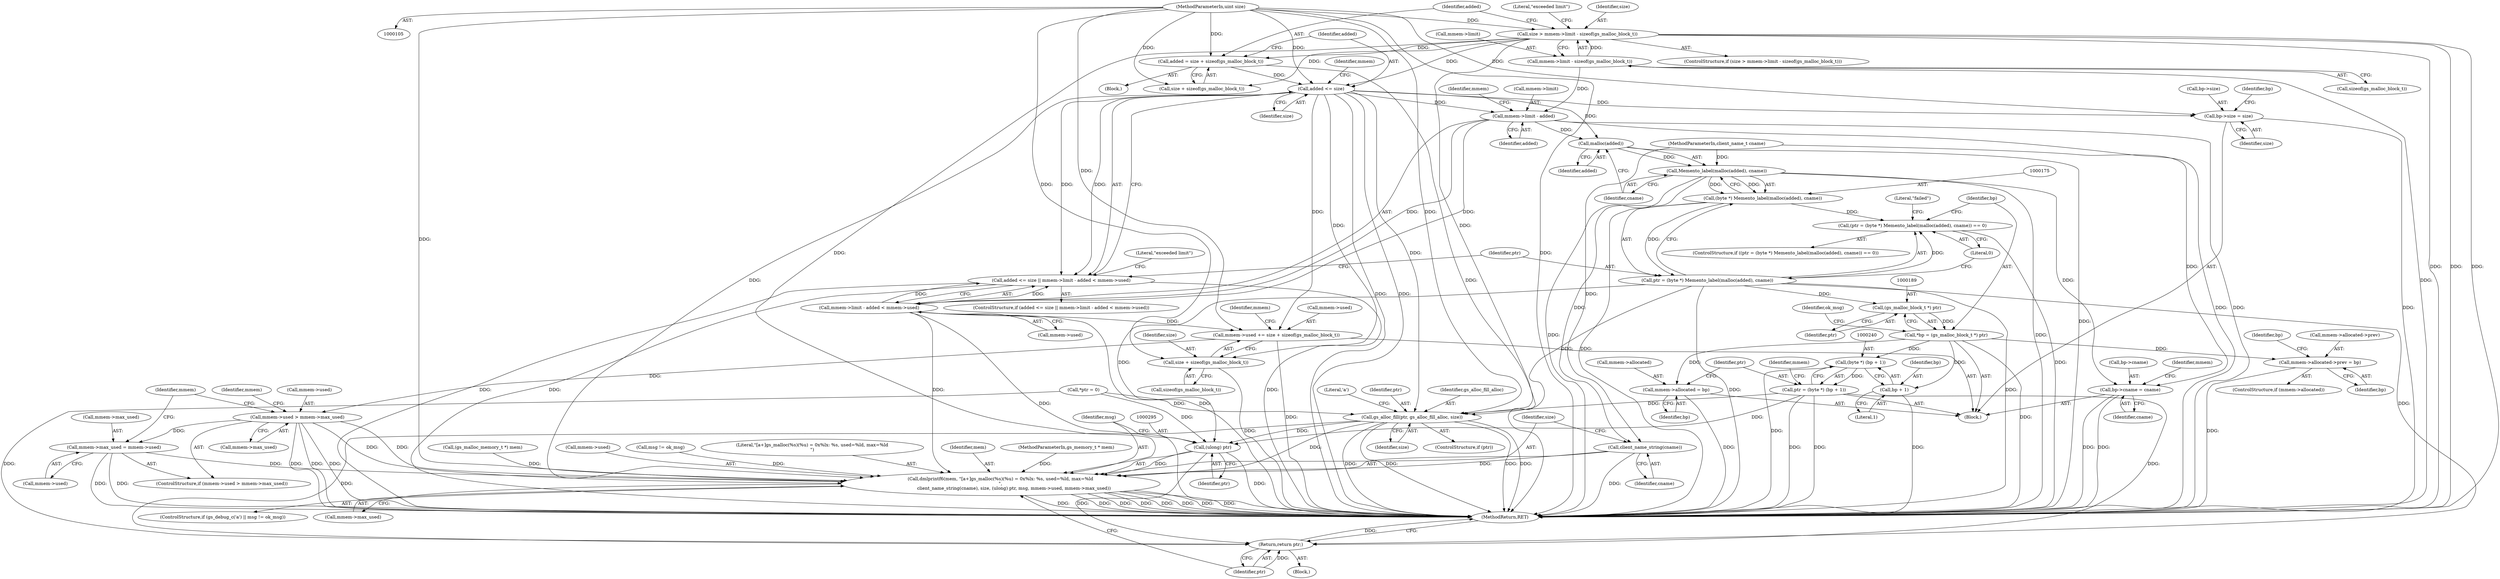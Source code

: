 digraph "0_moodle_0c0b0859ae1aba64861599f0e7f74f143f305932@integer" {
"1000147" [label="(Call,added = size + sizeof(gs_malloc_block_t))"];
"1000133" [label="(Call,size > mmem->limit - sizeof(gs_malloc_block_t))"];
"1000107" [label="(MethodParameterIn,uint size)"];
"1000135" [label="(Call,mmem->limit - sizeof(gs_malloc_block_t))"];
"1000155" [label="(Call,added <= size)"];
"1000154" [label="(Call,added <= size || mmem->limit - added < mmem->used)"];
"1000159" [label="(Call,mmem->limit - added)"];
"1000158" [label="(Call,mmem->limit - added < mmem->used)"];
"1000244" [label="(Call,mmem->used += size + sizeof(gs_malloc_block_t))"];
"1000253" [label="(Call,mmem->used > mmem->max_used)"];
"1000260" [label="(Call,mmem->max_used = mmem->used)"];
"1000288" [label="(Call,dmlprintf6(mem, \"[a+]gs_malloc(%s)(%u) = 0x%lx: %s, used=%ld, max=%ld\n\",\n                   client_name_string(cname), size, (ulong) ptr, msg, mmem->used, mmem->max_used))"];
"1000177" [label="(Call,malloc(added))"];
"1000176" [label="(Call,Memento_label(malloc(added), cname))"];
"1000174" [label="(Call,(byte *) Memento_label(malloc(added), cname))"];
"1000171" [label="(Call,(ptr = (byte *) Memento_label(malloc(added), cname)) == 0)"];
"1000172" [label="(Call,ptr = (byte *) Memento_label(malloc(added), cname))"];
"1000188" [label="(Call,(gs_malloc_block_t *) ptr)"];
"1000186" [label="(Call,*bp = (gs_malloc_block_t *) ptr)"];
"1000197" [label="(Call,mmem->allocated->prev = bp)"];
"1000232" [label="(Call,mmem->allocated = bp)"];
"1000239" [label="(Call,(byte *) (bp + 1))"];
"1000237" [label="(Call,ptr = (byte *) (bp + 1))"];
"1000277" [label="(Call,gs_alloc_fill(ptr, gs_alloc_fill_alloc, size))"];
"1000294" [label="(Call,(ulong) ptr)"];
"1000304" [label="(Return,return ptr;)"];
"1000241" [label="(Call,bp + 1)"];
"1000227" [label="(Call,bp->cname = cname)"];
"1000291" [label="(Call,client_name_string(cname))"];
"1000216" [label="(Call,bp->size = size)"];
"1000248" [label="(Call,size + sizeof(gs_malloc_block_t))"];
"1000227" [label="(Call,bp->cname = cname)"];
"1000133" [label="(Call,size > mmem->limit - sizeof(gs_malloc_block_t))"];
"1000177" [label="(Call,malloc(added))"];
"1000241" [label="(Call,bp + 1)"];
"1000275" [label="(ControlStructure,if (ptr))"];
"1000279" [label="(Identifier,gs_alloc_fill_alloc)"];
"1000277" [label="(Call,gs_alloc_fill(ptr, gs_alloc_fill_alloc, size))"];
"1000134" [label="(Identifier,size)"];
"1000252" [label="(ControlStructure,if (mmem->used > mmem->max_used))"];
"1000203" [label="(Identifier,bp)"];
"1000264" [label="(Call,mmem->used)"];
"1000257" [label="(Call,mmem->max_used)"];
"1000187" [label="(Identifier,bp)"];
"1000250" [label="(Call,sizeof(gs_malloc_block_t))"];
"1000233" [label="(Call,mmem->allocated)"];
"1000301" [label="(Call,mmem->max_used)"];
"1000135" [label="(Call,mmem->limit - sizeof(gs_malloc_block_t))"];
"1000139" [label="(Call,sizeof(gs_malloc_block_t))"];
"1000260" [label="(Call,mmem->max_used = mmem->used)"];
"1000298" [label="(Call,mmem->used)"];
"1000180" [label="(Literal,0)"];
"1000297" [label="(Identifier,msg)"];
"1000109" [label="(Block,)"];
"1000132" [label="(ControlStructure,if (size > mmem->limit - sizeof(gs_malloc_block_t)))"];
"1000188" [label="(Call,(gs_malloc_block_t *) ptr)"];
"1000172" [label="(Call,ptr = (byte *) Memento_label(malloc(added), cname))"];
"1000246" [label="(Identifier,mmem)"];
"1000179" [label="(Identifier,cname)"];
"1000165" [label="(Identifier,mmem)"];
"1000173" [label="(Identifier,ptr)"];
"1000168" [label="(Literal,\"exceeded limit\")"];
"1000253" [label="(Call,mmem->used > mmem->max_used)"];
"1000159" [label="(Call,mmem->limit - added)"];
"1000198" [label="(Call,mmem->allocated->prev)"];
"1000261" [label="(Call,mmem->max_used)"];
"1000217" [label="(Call,bp->size)"];
"1000157" [label="(Identifier,size)"];
"1000117" [label="(Call,*ptr = 0)"];
"1000107" [label="(MethodParameterIn,uint size)"];
"1000306" [label="(MethodReturn,RET)"];
"1000245" [label="(Call,mmem->used)"];
"1000284" [label="(Literal,'a')"];
"1000242" [label="(Identifier,bp)"];
"1000148" [label="(Identifier,added)"];
"1000228" [label="(Call,bp->cname)"];
"1000153" [label="(ControlStructure,if (added <= size || mmem->limit - added < mmem->used))"];
"1000232" [label="(Call,mmem->allocated = bp)"];
"1000154" [label="(Call,added <= size || mmem->limit - added < mmem->used)"];
"1000305" [label="(Identifier,ptr)"];
"1000216" [label="(Call,bp->size = size)"];
"1000143" [label="(Literal,\"exceeded limit\")"];
"1000190" [label="(Identifier,ptr)"];
"1000161" [label="(Identifier,mmem)"];
"1000254" [label="(Call,mmem->used)"];
"1000285" [label="(Call,msg != ok_msg)"];
"1000291" [label="(Call,client_name_string(cname))"];
"1000186" [label="(Call,*bp = (gs_malloc_block_t *) ptr)"];
"1000184" [label="(Block,)"];
"1000155" [label="(Call,added <= size)"];
"1000292" [label="(Identifier,cname)"];
"1000269" [label="(Identifier,mmem)"];
"1000234" [label="(Identifier,mmem)"];
"1000108" [label="(MethodParameterIn,client_name_t cname)"];
"1000197" [label="(Call,mmem->allocated->prev = bp)"];
"1000248" [label="(Call,size + sizeof(gs_malloc_block_t))"];
"1000244" [label="(Call,mmem->used += size + sizeof(gs_malloc_block_t))"];
"1000176" [label="(Call,Memento_label(malloc(added), cname))"];
"1000170" [label="(ControlStructure,if ((ptr = (byte *) Memento_label(malloc(added), cname)) == 0))"];
"1000290" [label="(Literal,\"[a+]gs_malloc(%s)(%u) = 0x%lx: %s, used=%ld, max=%ld\n\")"];
"1000158" [label="(Call,mmem->limit - added < mmem->used)"];
"1000149" [label="(Call,size + sizeof(gs_malloc_block_t))"];
"1000163" [label="(Identifier,added)"];
"1000238" [label="(Identifier,ptr)"];
"1000293" [label="(Identifier,size)"];
"1000223" [label="(Identifier,bp)"];
"1000304" [label="(Return,return ptr;)"];
"1000147" [label="(Call,added = size + sizeof(gs_malloc_block_t))"];
"1000193" [label="(ControlStructure,if (mmem->allocated))"];
"1000262" [label="(Identifier,mmem)"];
"1000255" [label="(Identifier,mmem)"];
"1000294" [label="(Call,(ulong) ptr)"];
"1000288" [label="(Call,dmlprintf6(mem, \"[a+]gs_malloc(%s)(%u) = 0x%lx: %s, used=%ld, max=%ld\n\",\n                   client_name_string(cname), size, (ulong) ptr, msg, mmem->used, mmem->max_used))"];
"1000192" [label="(Identifier,ok_msg)"];
"1000289" [label="(Identifier,mem)"];
"1000156" [label="(Identifier,added)"];
"1000239" [label="(Call,(byte *) (bp + 1))"];
"1000280" [label="(Identifier,size)"];
"1000220" [label="(Identifier,size)"];
"1000296" [label="(Identifier,ptr)"];
"1000164" [label="(Call,mmem->used)"];
"1000174" [label="(Call,(byte *) Memento_label(malloc(added), cname))"];
"1000182" [label="(Literal,\"failed\")"];
"1000145" [label="(Block,)"];
"1000171" [label="(Call,(ptr = (byte *) Memento_label(malloc(added), cname)) == 0)"];
"1000178" [label="(Identifier,added)"];
"1000281" [label="(ControlStructure,if (gs_debug_c('a') || msg != ok_msg))"];
"1000236" [label="(Identifier,bp)"];
"1000249" [label="(Identifier,size)"];
"1000106" [label="(MethodParameterIn,gs_memory_t * mem)"];
"1000231" [label="(Identifier,cname)"];
"1000237" [label="(Call,ptr = (byte *) (bp + 1))"];
"1000206" [label="(Identifier,bp)"];
"1000113" [label="(Call,(gs_malloc_memory_t *) mem)"];
"1000243" [label="(Literal,1)"];
"1000278" [label="(Identifier,ptr)"];
"1000160" [label="(Call,mmem->limit)"];
"1000136" [label="(Call,mmem->limit)"];
"1000147" -> "1000145"  [label="AST: "];
"1000147" -> "1000149"  [label="CFG: "];
"1000148" -> "1000147"  [label="AST: "];
"1000149" -> "1000147"  [label="AST: "];
"1000156" -> "1000147"  [label="CFG: "];
"1000147" -> "1000306"  [label="DDG: "];
"1000133" -> "1000147"  [label="DDG: "];
"1000107" -> "1000147"  [label="DDG: "];
"1000147" -> "1000155"  [label="DDG: "];
"1000133" -> "1000132"  [label="AST: "];
"1000133" -> "1000135"  [label="CFG: "];
"1000134" -> "1000133"  [label="AST: "];
"1000135" -> "1000133"  [label="AST: "];
"1000143" -> "1000133"  [label="CFG: "];
"1000148" -> "1000133"  [label="CFG: "];
"1000133" -> "1000306"  [label="DDG: "];
"1000133" -> "1000306"  [label="DDG: "];
"1000133" -> "1000306"  [label="DDG: "];
"1000107" -> "1000133"  [label="DDG: "];
"1000135" -> "1000133"  [label="DDG: "];
"1000133" -> "1000149"  [label="DDG: "];
"1000133" -> "1000155"  [label="DDG: "];
"1000133" -> "1000277"  [label="DDG: "];
"1000133" -> "1000288"  [label="DDG: "];
"1000107" -> "1000105"  [label="AST: "];
"1000107" -> "1000306"  [label="DDG: "];
"1000107" -> "1000149"  [label="DDG: "];
"1000107" -> "1000155"  [label="DDG: "];
"1000107" -> "1000216"  [label="DDG: "];
"1000107" -> "1000244"  [label="DDG: "];
"1000107" -> "1000248"  [label="DDG: "];
"1000107" -> "1000277"  [label="DDG: "];
"1000107" -> "1000288"  [label="DDG: "];
"1000135" -> "1000139"  [label="CFG: "];
"1000136" -> "1000135"  [label="AST: "];
"1000139" -> "1000135"  [label="AST: "];
"1000135" -> "1000306"  [label="DDG: "];
"1000135" -> "1000159"  [label="DDG: "];
"1000155" -> "1000154"  [label="AST: "];
"1000155" -> "1000157"  [label="CFG: "];
"1000156" -> "1000155"  [label="AST: "];
"1000157" -> "1000155"  [label="AST: "];
"1000161" -> "1000155"  [label="CFG: "];
"1000154" -> "1000155"  [label="CFG: "];
"1000155" -> "1000306"  [label="DDG: "];
"1000155" -> "1000306"  [label="DDG: "];
"1000155" -> "1000154"  [label="DDG: "];
"1000155" -> "1000154"  [label="DDG: "];
"1000155" -> "1000159"  [label="DDG: "];
"1000155" -> "1000177"  [label="DDG: "];
"1000155" -> "1000216"  [label="DDG: "];
"1000155" -> "1000244"  [label="DDG: "];
"1000155" -> "1000248"  [label="DDG: "];
"1000155" -> "1000277"  [label="DDG: "];
"1000155" -> "1000288"  [label="DDG: "];
"1000154" -> "1000153"  [label="AST: "];
"1000154" -> "1000158"  [label="CFG: "];
"1000158" -> "1000154"  [label="AST: "];
"1000168" -> "1000154"  [label="CFG: "];
"1000173" -> "1000154"  [label="CFG: "];
"1000154" -> "1000306"  [label="DDG: "];
"1000154" -> "1000306"  [label="DDG: "];
"1000154" -> "1000306"  [label="DDG: "];
"1000158" -> "1000154"  [label="DDG: "];
"1000158" -> "1000154"  [label="DDG: "];
"1000159" -> "1000158"  [label="AST: "];
"1000159" -> "1000163"  [label="CFG: "];
"1000160" -> "1000159"  [label="AST: "];
"1000163" -> "1000159"  [label="AST: "];
"1000165" -> "1000159"  [label="CFG: "];
"1000159" -> "1000306"  [label="DDG: "];
"1000159" -> "1000306"  [label="DDG: "];
"1000159" -> "1000158"  [label="DDG: "];
"1000159" -> "1000158"  [label="DDG: "];
"1000159" -> "1000177"  [label="DDG: "];
"1000158" -> "1000164"  [label="CFG: "];
"1000164" -> "1000158"  [label="AST: "];
"1000158" -> "1000306"  [label="DDG: "];
"1000158" -> "1000306"  [label="DDG: "];
"1000158" -> "1000244"  [label="DDG: "];
"1000158" -> "1000288"  [label="DDG: "];
"1000244" -> "1000184"  [label="AST: "];
"1000244" -> "1000248"  [label="CFG: "];
"1000245" -> "1000244"  [label="AST: "];
"1000248" -> "1000244"  [label="AST: "];
"1000255" -> "1000244"  [label="CFG: "];
"1000244" -> "1000306"  [label="DDG: "];
"1000244" -> "1000253"  [label="DDG: "];
"1000253" -> "1000252"  [label="AST: "];
"1000253" -> "1000257"  [label="CFG: "];
"1000254" -> "1000253"  [label="AST: "];
"1000257" -> "1000253"  [label="AST: "];
"1000262" -> "1000253"  [label="CFG: "];
"1000269" -> "1000253"  [label="CFG: "];
"1000253" -> "1000306"  [label="DDG: "];
"1000253" -> "1000306"  [label="DDG: "];
"1000253" -> "1000306"  [label="DDG: "];
"1000253" -> "1000260"  [label="DDG: "];
"1000253" -> "1000288"  [label="DDG: "];
"1000253" -> "1000288"  [label="DDG: "];
"1000260" -> "1000252"  [label="AST: "];
"1000260" -> "1000264"  [label="CFG: "];
"1000261" -> "1000260"  [label="AST: "];
"1000264" -> "1000260"  [label="AST: "];
"1000269" -> "1000260"  [label="CFG: "];
"1000260" -> "1000306"  [label="DDG: "];
"1000260" -> "1000306"  [label="DDG: "];
"1000260" -> "1000288"  [label="DDG: "];
"1000288" -> "1000281"  [label="AST: "];
"1000288" -> "1000301"  [label="CFG: "];
"1000289" -> "1000288"  [label="AST: "];
"1000290" -> "1000288"  [label="AST: "];
"1000291" -> "1000288"  [label="AST: "];
"1000293" -> "1000288"  [label="AST: "];
"1000294" -> "1000288"  [label="AST: "];
"1000297" -> "1000288"  [label="AST: "];
"1000298" -> "1000288"  [label="AST: "];
"1000301" -> "1000288"  [label="AST: "];
"1000305" -> "1000288"  [label="CFG: "];
"1000288" -> "1000306"  [label="DDG: "];
"1000288" -> "1000306"  [label="DDG: "];
"1000288" -> "1000306"  [label="DDG: "];
"1000288" -> "1000306"  [label="DDG: "];
"1000288" -> "1000306"  [label="DDG: "];
"1000288" -> "1000306"  [label="DDG: "];
"1000288" -> "1000306"  [label="DDG: "];
"1000288" -> "1000306"  [label="DDG: "];
"1000113" -> "1000288"  [label="DDG: "];
"1000106" -> "1000288"  [label="DDG: "];
"1000291" -> "1000288"  [label="DDG: "];
"1000277" -> "1000288"  [label="DDG: "];
"1000294" -> "1000288"  [label="DDG: "];
"1000285" -> "1000288"  [label="DDG: "];
"1000177" -> "1000176"  [label="AST: "];
"1000177" -> "1000178"  [label="CFG: "];
"1000178" -> "1000177"  [label="AST: "];
"1000179" -> "1000177"  [label="CFG: "];
"1000177" -> "1000306"  [label="DDG: "];
"1000177" -> "1000176"  [label="DDG: "];
"1000176" -> "1000174"  [label="AST: "];
"1000176" -> "1000179"  [label="CFG: "];
"1000179" -> "1000176"  [label="AST: "];
"1000174" -> "1000176"  [label="CFG: "];
"1000176" -> "1000306"  [label="DDG: "];
"1000176" -> "1000306"  [label="DDG: "];
"1000176" -> "1000174"  [label="DDG: "];
"1000176" -> "1000174"  [label="DDG: "];
"1000108" -> "1000176"  [label="DDG: "];
"1000176" -> "1000227"  [label="DDG: "];
"1000176" -> "1000291"  [label="DDG: "];
"1000174" -> "1000172"  [label="AST: "];
"1000175" -> "1000174"  [label="AST: "];
"1000172" -> "1000174"  [label="CFG: "];
"1000174" -> "1000306"  [label="DDG: "];
"1000174" -> "1000171"  [label="DDG: "];
"1000174" -> "1000172"  [label="DDG: "];
"1000171" -> "1000170"  [label="AST: "];
"1000171" -> "1000180"  [label="CFG: "];
"1000172" -> "1000171"  [label="AST: "];
"1000180" -> "1000171"  [label="AST: "];
"1000182" -> "1000171"  [label="CFG: "];
"1000187" -> "1000171"  [label="CFG: "];
"1000171" -> "1000306"  [label="DDG: "];
"1000172" -> "1000171"  [label="DDG: "];
"1000173" -> "1000172"  [label="AST: "];
"1000180" -> "1000172"  [label="CFG: "];
"1000172" -> "1000306"  [label="DDG: "];
"1000172" -> "1000306"  [label="DDG: "];
"1000172" -> "1000188"  [label="DDG: "];
"1000172" -> "1000277"  [label="DDG: "];
"1000172" -> "1000294"  [label="DDG: "];
"1000172" -> "1000304"  [label="DDG: "];
"1000188" -> "1000186"  [label="AST: "];
"1000188" -> "1000190"  [label="CFG: "];
"1000189" -> "1000188"  [label="AST: "];
"1000190" -> "1000188"  [label="AST: "];
"1000186" -> "1000188"  [label="CFG: "];
"1000188" -> "1000186"  [label="DDG: "];
"1000186" -> "1000184"  [label="AST: "];
"1000187" -> "1000186"  [label="AST: "];
"1000192" -> "1000186"  [label="CFG: "];
"1000186" -> "1000306"  [label="DDG: "];
"1000186" -> "1000197"  [label="DDG: "];
"1000186" -> "1000232"  [label="DDG: "];
"1000186" -> "1000239"  [label="DDG: "];
"1000186" -> "1000241"  [label="DDG: "];
"1000197" -> "1000193"  [label="AST: "];
"1000197" -> "1000203"  [label="CFG: "];
"1000198" -> "1000197"  [label="AST: "];
"1000203" -> "1000197"  [label="AST: "];
"1000206" -> "1000197"  [label="CFG: "];
"1000197" -> "1000306"  [label="DDG: "];
"1000232" -> "1000184"  [label="AST: "];
"1000232" -> "1000236"  [label="CFG: "];
"1000233" -> "1000232"  [label="AST: "];
"1000236" -> "1000232"  [label="AST: "];
"1000238" -> "1000232"  [label="CFG: "];
"1000232" -> "1000306"  [label="DDG: "];
"1000239" -> "1000237"  [label="AST: "];
"1000239" -> "1000241"  [label="CFG: "];
"1000240" -> "1000239"  [label="AST: "];
"1000241" -> "1000239"  [label="AST: "];
"1000237" -> "1000239"  [label="CFG: "];
"1000239" -> "1000306"  [label="DDG: "];
"1000239" -> "1000237"  [label="DDG: "];
"1000237" -> "1000184"  [label="AST: "];
"1000238" -> "1000237"  [label="AST: "];
"1000246" -> "1000237"  [label="CFG: "];
"1000237" -> "1000306"  [label="DDG: "];
"1000237" -> "1000306"  [label="DDG: "];
"1000237" -> "1000277"  [label="DDG: "];
"1000237" -> "1000294"  [label="DDG: "];
"1000237" -> "1000304"  [label="DDG: "];
"1000277" -> "1000275"  [label="AST: "];
"1000277" -> "1000280"  [label="CFG: "];
"1000278" -> "1000277"  [label="AST: "];
"1000279" -> "1000277"  [label="AST: "];
"1000280" -> "1000277"  [label="AST: "];
"1000284" -> "1000277"  [label="CFG: "];
"1000277" -> "1000306"  [label="DDG: "];
"1000277" -> "1000306"  [label="DDG: "];
"1000277" -> "1000306"  [label="DDG: "];
"1000277" -> "1000306"  [label="DDG: "];
"1000117" -> "1000277"  [label="DDG: "];
"1000277" -> "1000294"  [label="DDG: "];
"1000277" -> "1000304"  [label="DDG: "];
"1000294" -> "1000296"  [label="CFG: "];
"1000295" -> "1000294"  [label="AST: "];
"1000296" -> "1000294"  [label="AST: "];
"1000297" -> "1000294"  [label="CFG: "];
"1000294" -> "1000306"  [label="DDG: "];
"1000117" -> "1000294"  [label="DDG: "];
"1000294" -> "1000304"  [label="DDG: "];
"1000304" -> "1000109"  [label="AST: "];
"1000304" -> "1000305"  [label="CFG: "];
"1000305" -> "1000304"  [label="AST: "];
"1000306" -> "1000304"  [label="CFG: "];
"1000304" -> "1000306"  [label="DDG: "];
"1000305" -> "1000304"  [label="DDG: "];
"1000117" -> "1000304"  [label="DDG: "];
"1000241" -> "1000243"  [label="CFG: "];
"1000242" -> "1000241"  [label="AST: "];
"1000243" -> "1000241"  [label="AST: "];
"1000241" -> "1000306"  [label="DDG: "];
"1000227" -> "1000184"  [label="AST: "];
"1000227" -> "1000231"  [label="CFG: "];
"1000228" -> "1000227"  [label="AST: "];
"1000231" -> "1000227"  [label="AST: "];
"1000234" -> "1000227"  [label="CFG: "];
"1000227" -> "1000306"  [label="DDG: "];
"1000227" -> "1000306"  [label="DDG: "];
"1000108" -> "1000227"  [label="DDG: "];
"1000291" -> "1000292"  [label="CFG: "];
"1000292" -> "1000291"  [label="AST: "];
"1000293" -> "1000291"  [label="CFG: "];
"1000291" -> "1000306"  [label="DDG: "];
"1000108" -> "1000291"  [label="DDG: "];
"1000216" -> "1000184"  [label="AST: "];
"1000216" -> "1000220"  [label="CFG: "];
"1000217" -> "1000216"  [label="AST: "];
"1000220" -> "1000216"  [label="AST: "];
"1000223" -> "1000216"  [label="CFG: "];
"1000216" -> "1000306"  [label="DDG: "];
"1000248" -> "1000250"  [label="CFG: "];
"1000249" -> "1000248"  [label="AST: "];
"1000250" -> "1000248"  [label="AST: "];
"1000248" -> "1000306"  [label="DDG: "];
}
